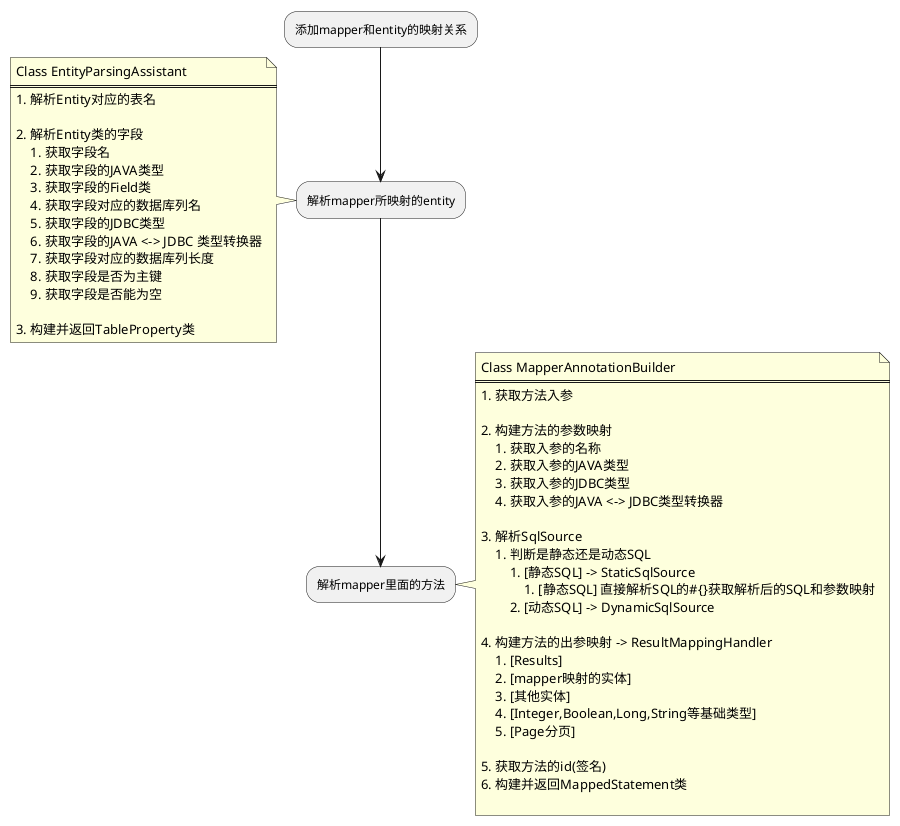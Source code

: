 @startuml

:添加mapper和entity的映射关系;

:解析mapper所映射的entity;

note left
Class EntityParsingAssistant
====
# 解析Entity对应的表名

# 解析Entity类的字段
## 获取字段名
## 获取字段的JAVA类型
## 获取字段的Field类
## 获取字段对应的数据库列名
## 获取字段的JDBC类型
## 获取字段的JAVA <-> JDBC 类型转换器
## 获取字段对应的数据库列长度
## 获取字段是否为主键
## 获取字段是否能为空

#构建并返回TableProperty类
end note

:解析mapper里面的方法;


note right
Class MapperAnnotationBuilder
====
# 获取方法入参

# 构建方法的参数映射
## 获取入参的名称
## 获取入参的JAVA类型
## 获取入参的JDBC类型
## 获取入参的JAVA <-> JDBC类型转换器

# 解析SqlSource
## 判断是静态还是动态SQL
### [静态SQL] -> StaticSqlSource
#### [静态SQL] 直接解析SQL的#{}获取解析后的SQL和参数映射
### [动态SQL] -> DynamicSqlSource

# 构建方法的出参映射 -> ResultMappingHandler
## [Results]
## [mapper映射的实体]
## [其他实体]
## [Integer,Boolean,Long,String等基础类型]
## [Page分页]

# 获取方法的id(签名)
# 构建并返回MappedStatement类

end note


@enduml